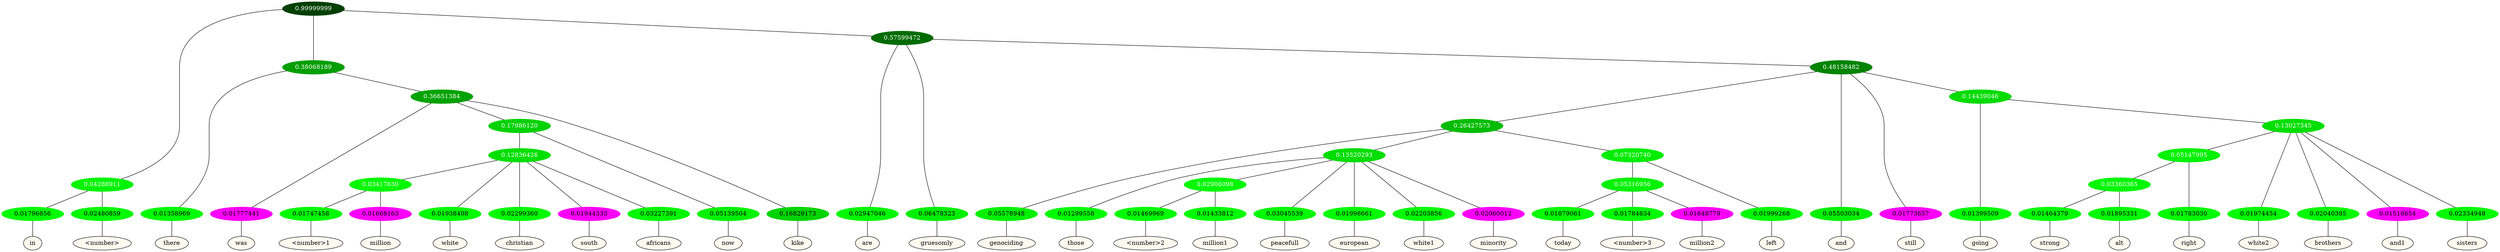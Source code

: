 graph {
	node [format=png height=0.15 nodesep=0.001 ordering=out overlap=prism overlap_scaling=0.01 ranksep=0.001 ratio=0.2 style=filled width=0.15]
	{
		rank=same
		a_w_4 [label=in color=black fillcolor=floralwhite style="filled,solid"]
		a_w_5 [label="\<number\>" color=black fillcolor=floralwhite style="filled,solid"]
		a_w_6 [label=there color=black fillcolor=floralwhite style="filled,solid"]
		a_w_11 [label=was color=black fillcolor=floralwhite style="filled,solid"]
		a_w_43 [label="\<number\>1" color=black fillcolor=floralwhite style="filled,solid"]
		a_w_44 [label=million color=black fillcolor=floralwhite style="filled,solid"]
		a_w_26 [label=white color=black fillcolor=floralwhite style="filled,solid"]
		a_w_27 [label=christian color=black fillcolor=floralwhite style="filled,solid"]
		a_w_28 [label=south color=black fillcolor=floralwhite style="filled,solid"]
		a_w_29 [label=africans color=black fillcolor=floralwhite style="filled,solid"]
		a_w_19 [label=now color=black fillcolor=floralwhite style="filled,solid"]
		a_w_13 [label=kike color=black fillcolor=floralwhite style="filled,solid"]
		a_w_8 [label=are color=black fillcolor=floralwhite style="filled,solid"]
		a_w_9 [label=gruesomly color=black fillcolor=floralwhite style="filled,solid"]
		a_w_20 [label=genociding color=black fillcolor=floralwhite style="filled,solid"]
		a_w_30 [label=those color=black fillcolor=floralwhite style="filled,solid"]
		a_w_45 [label="\<number\>2" color=black fillcolor=floralwhite style="filled,solid"]
		a_w_46 [label=million1 color=black fillcolor=floralwhite style="filled,solid"]
		a_w_32 [label=peacefull color=black fillcolor=floralwhite style="filled,solid"]
		a_w_33 [label=european color=black fillcolor=floralwhite style="filled,solid"]
		a_w_34 [label=white1 color=black fillcolor=floralwhite style="filled,solid"]
		a_w_35 [label=minority color=black fillcolor=floralwhite style="filled,solid"]
		a_w_47 [label=today color=black fillcolor=floralwhite style="filled,solid"]
		a_w_48 [label="\<number\>3" color=black fillcolor=floralwhite style="filled,solid"]
		a_w_49 [label=million2 color=black fillcolor=floralwhite style="filled,solid"]
		a_w_37 [label=left color=black fillcolor=floralwhite style="filled,solid"]
		a_w_15 [label=and color=black fillcolor=floralwhite style="filled,solid"]
		a_w_16 [label=still color=black fillcolor=floralwhite style="filled,solid"]
		a_w_23 [label=going color=black fillcolor=floralwhite style="filled,solid"]
		a_w_52 [label=strong color=black fillcolor=floralwhite style="filled,solid"]
		a_w_53 [label=alt color=black fillcolor=floralwhite style="filled,solid"]
		a_w_51 [label=right color=black fillcolor=floralwhite style="filled,solid"]
		a_w_39 [label=white2 color=black fillcolor=floralwhite style="filled,solid"]
		a_w_40 [label=brothers color=black fillcolor=floralwhite style="filled,solid"]
		a_w_41 [label=and1 color=black fillcolor=floralwhite style="filled,solid"]
		a_w_42 [label=sisters color=black fillcolor=floralwhite style="filled,solid"]
	}
	a_n_4 -- a_w_4
	a_n_5 -- a_w_5
	a_n_6 -- a_w_6
	a_n_11 -- a_w_11
	a_n_43 -- a_w_43
	a_n_44 -- a_w_44
	a_n_26 -- a_w_26
	a_n_27 -- a_w_27
	a_n_28 -- a_w_28
	a_n_29 -- a_w_29
	a_n_19 -- a_w_19
	a_n_13 -- a_w_13
	a_n_8 -- a_w_8
	a_n_9 -- a_w_9
	a_n_20 -- a_w_20
	a_n_30 -- a_w_30
	a_n_45 -- a_w_45
	a_n_46 -- a_w_46
	a_n_32 -- a_w_32
	a_n_33 -- a_w_33
	a_n_34 -- a_w_34
	a_n_35 -- a_w_35
	a_n_47 -- a_w_47
	a_n_48 -- a_w_48
	a_n_49 -- a_w_49
	a_n_37 -- a_w_37
	a_n_15 -- a_w_15
	a_n_16 -- a_w_16
	a_n_23 -- a_w_23
	a_n_52 -- a_w_52
	a_n_53 -- a_w_53
	a_n_51 -- a_w_51
	a_n_39 -- a_w_39
	a_n_40 -- a_w_40
	a_n_41 -- a_w_41
	a_n_42 -- a_w_42
	{
		rank=same
		a_n_4 [label=0.01796856 color="0.334 1.000 0.982" fontcolor=black]
		a_n_5 [label=0.02480859 color="0.334 1.000 0.975" fontcolor=black]
		a_n_6 [label=0.01358969 color="0.334 1.000 0.986" fontcolor=black]
		a_n_11 [label=0.01777441 color="0.835 1.000 0.982" fontcolor=black]
		a_n_43 [label=0.01747458 color="0.334 1.000 0.983" fontcolor=black]
		a_n_44 [label=0.01668163 color="0.835 1.000 0.983" fontcolor=black]
		a_n_26 [label=0.01938408 color="0.334 1.000 0.981" fontcolor=black]
		a_n_27 [label=0.02299360 color="0.334 1.000 0.977" fontcolor=black]
		a_n_28 [label=0.01944333 color="0.835 1.000 0.981" fontcolor=black]
		a_n_29 [label=0.03227391 color="0.334 1.000 0.968" fontcolor=black]
		a_n_19 [label=0.05139504 color="0.334 1.000 0.949" fontcolor=black]
		a_n_13 [label=0.16829173 color="0.334 1.000 0.832" fontcolor=black]
		a_n_8 [label=0.02947046 color="0.334 1.000 0.971" fontcolor=black]
		a_n_9 [label=0.06478323 color="0.334 1.000 0.935" fontcolor=black]
		a_n_20 [label=0.05578948 color="0.334 1.000 0.944" fontcolor=black]
		a_n_30 [label=0.01299558 color="0.334 1.000 0.987" fontcolor=black]
		a_n_45 [label=0.01469969 color="0.334 1.000 0.985" fontcolor=black]
		a_n_46 [label=0.01433812 color="0.334 1.000 0.986" fontcolor=black]
		a_n_32 [label=0.03045539 color="0.334 1.000 0.970" fontcolor=black]
		a_n_33 [label=0.01998661 color="0.334 1.000 0.980" fontcolor=black]
		a_n_34 [label=0.02203856 color="0.334 1.000 0.978" fontcolor=black]
		a_n_35 [label=0.02060012 color="0.835 1.000 0.979" fontcolor=black]
		a_n_47 [label=0.01879061 color="0.334 1.000 0.981" fontcolor=black]
		a_n_48 [label=0.01784834 color="0.334 1.000 0.982" fontcolor=black]
		a_n_49 [label=0.01648779 color="0.835 1.000 0.984" fontcolor=black]
		a_n_37 [label=0.01999268 color="0.334 1.000 0.980" fontcolor=black]
		a_n_15 [label=0.05503034 color="0.334 1.000 0.945" fontcolor=black]
		a_n_16 [label=0.01773657 color="0.835 1.000 0.982" fontcolor=black]
		a_n_23 [label=0.01399509 color="0.334 1.000 0.986" fontcolor=black]
		a_n_52 [label=0.01464379 color="0.334 1.000 0.985" fontcolor=black]
		a_n_53 [label=0.01895331 color="0.334 1.000 0.981" fontcolor=black]
		a_n_51 [label=0.01783030 color="0.334 1.000 0.982" fontcolor=black]
		a_n_39 [label=0.01974454 color="0.334 1.000 0.980" fontcolor=black]
		a_n_40 [label=0.02040385 color="0.334 1.000 0.980" fontcolor=black]
		a_n_41 [label=0.01518654 color="0.835 1.000 0.985" fontcolor=black]
		a_n_42 [label=0.02334948 color="0.334 1.000 0.977" fontcolor=black]
	}
	a_n_0 [label=0.99999999 color="0.334 1.000 0.250" fontcolor=grey99]
	a_n_1 [label=0.04288911 color="0.334 1.000 0.957" fontcolor=grey99]
	a_n_0 -- a_n_1
	a_n_2 [label=0.38068189 color="0.334 1.000 0.619" fontcolor=grey99]
	a_n_0 -- a_n_2
	a_n_3 [label=0.57599472 color="0.334 1.000 0.424" fontcolor=grey99]
	a_n_0 -- a_n_3
	a_n_1 -- a_n_4
	a_n_1 -- a_n_5
	a_n_2 -- a_n_6
	a_n_7 [label=0.36651384 color="0.334 1.000 0.633" fontcolor=grey99]
	a_n_2 -- a_n_7
	a_n_3 -- a_n_8
	a_n_3 -- a_n_9
	a_n_10 [label=0.48158482 color="0.334 1.000 0.518" fontcolor=grey99]
	a_n_3 -- a_n_10
	a_n_7 -- a_n_11
	a_n_12 [label=0.17986120 color="0.334 1.000 0.820" fontcolor=grey99]
	a_n_7 -- a_n_12
	a_n_7 -- a_n_13
	a_n_14 [label=0.26427573 color="0.334 1.000 0.736" fontcolor=grey99]
	a_n_10 -- a_n_14
	a_n_10 -- a_n_15
	a_n_10 -- a_n_16
	a_n_17 [label=0.14439046 color="0.334 1.000 0.856" fontcolor=grey99]
	a_n_10 -- a_n_17
	a_n_18 [label=0.12836426 color="0.334 1.000 0.872" fontcolor=grey99]
	a_n_12 -- a_n_18
	a_n_12 -- a_n_19
	a_n_14 -- a_n_20
	a_n_21 [label=0.13520293 color="0.334 1.000 0.865" fontcolor=grey99]
	a_n_14 -- a_n_21
	a_n_22 [label=0.07320740 color="0.334 1.000 0.927" fontcolor=grey99]
	a_n_14 -- a_n_22
	a_n_17 -- a_n_23
	a_n_24 [label=0.13027345 color="0.334 1.000 0.870" fontcolor=grey99]
	a_n_17 -- a_n_24
	a_n_25 [label=0.03417630 color="0.334 1.000 0.966" fontcolor=grey99]
	a_n_18 -- a_n_25
	a_n_18 -- a_n_26
	a_n_18 -- a_n_27
	a_n_18 -- a_n_28
	a_n_18 -- a_n_29
	a_n_21 -- a_n_30
	a_n_31 [label=0.02906098 color="0.334 1.000 0.971" fontcolor=grey99]
	a_n_21 -- a_n_31
	a_n_21 -- a_n_32
	a_n_21 -- a_n_33
	a_n_21 -- a_n_34
	a_n_21 -- a_n_35
	a_n_36 [label=0.05316956 color="0.334 1.000 0.947" fontcolor=grey99]
	a_n_22 -- a_n_36
	a_n_22 -- a_n_37
	a_n_38 [label=0.05147995 color="0.334 1.000 0.949" fontcolor=grey99]
	a_n_24 -- a_n_38
	a_n_24 -- a_n_39
	a_n_24 -- a_n_40
	a_n_24 -- a_n_41
	a_n_24 -- a_n_42
	a_n_25 -- a_n_43
	a_n_25 -- a_n_44
	a_n_31 -- a_n_45
	a_n_31 -- a_n_46
	a_n_36 -- a_n_47
	a_n_36 -- a_n_48
	a_n_36 -- a_n_49
	a_n_50 [label=0.03360365 color="0.334 1.000 0.966" fontcolor=grey99]
	a_n_38 -- a_n_50
	a_n_38 -- a_n_51
	a_n_50 -- a_n_52
	a_n_50 -- a_n_53
}

